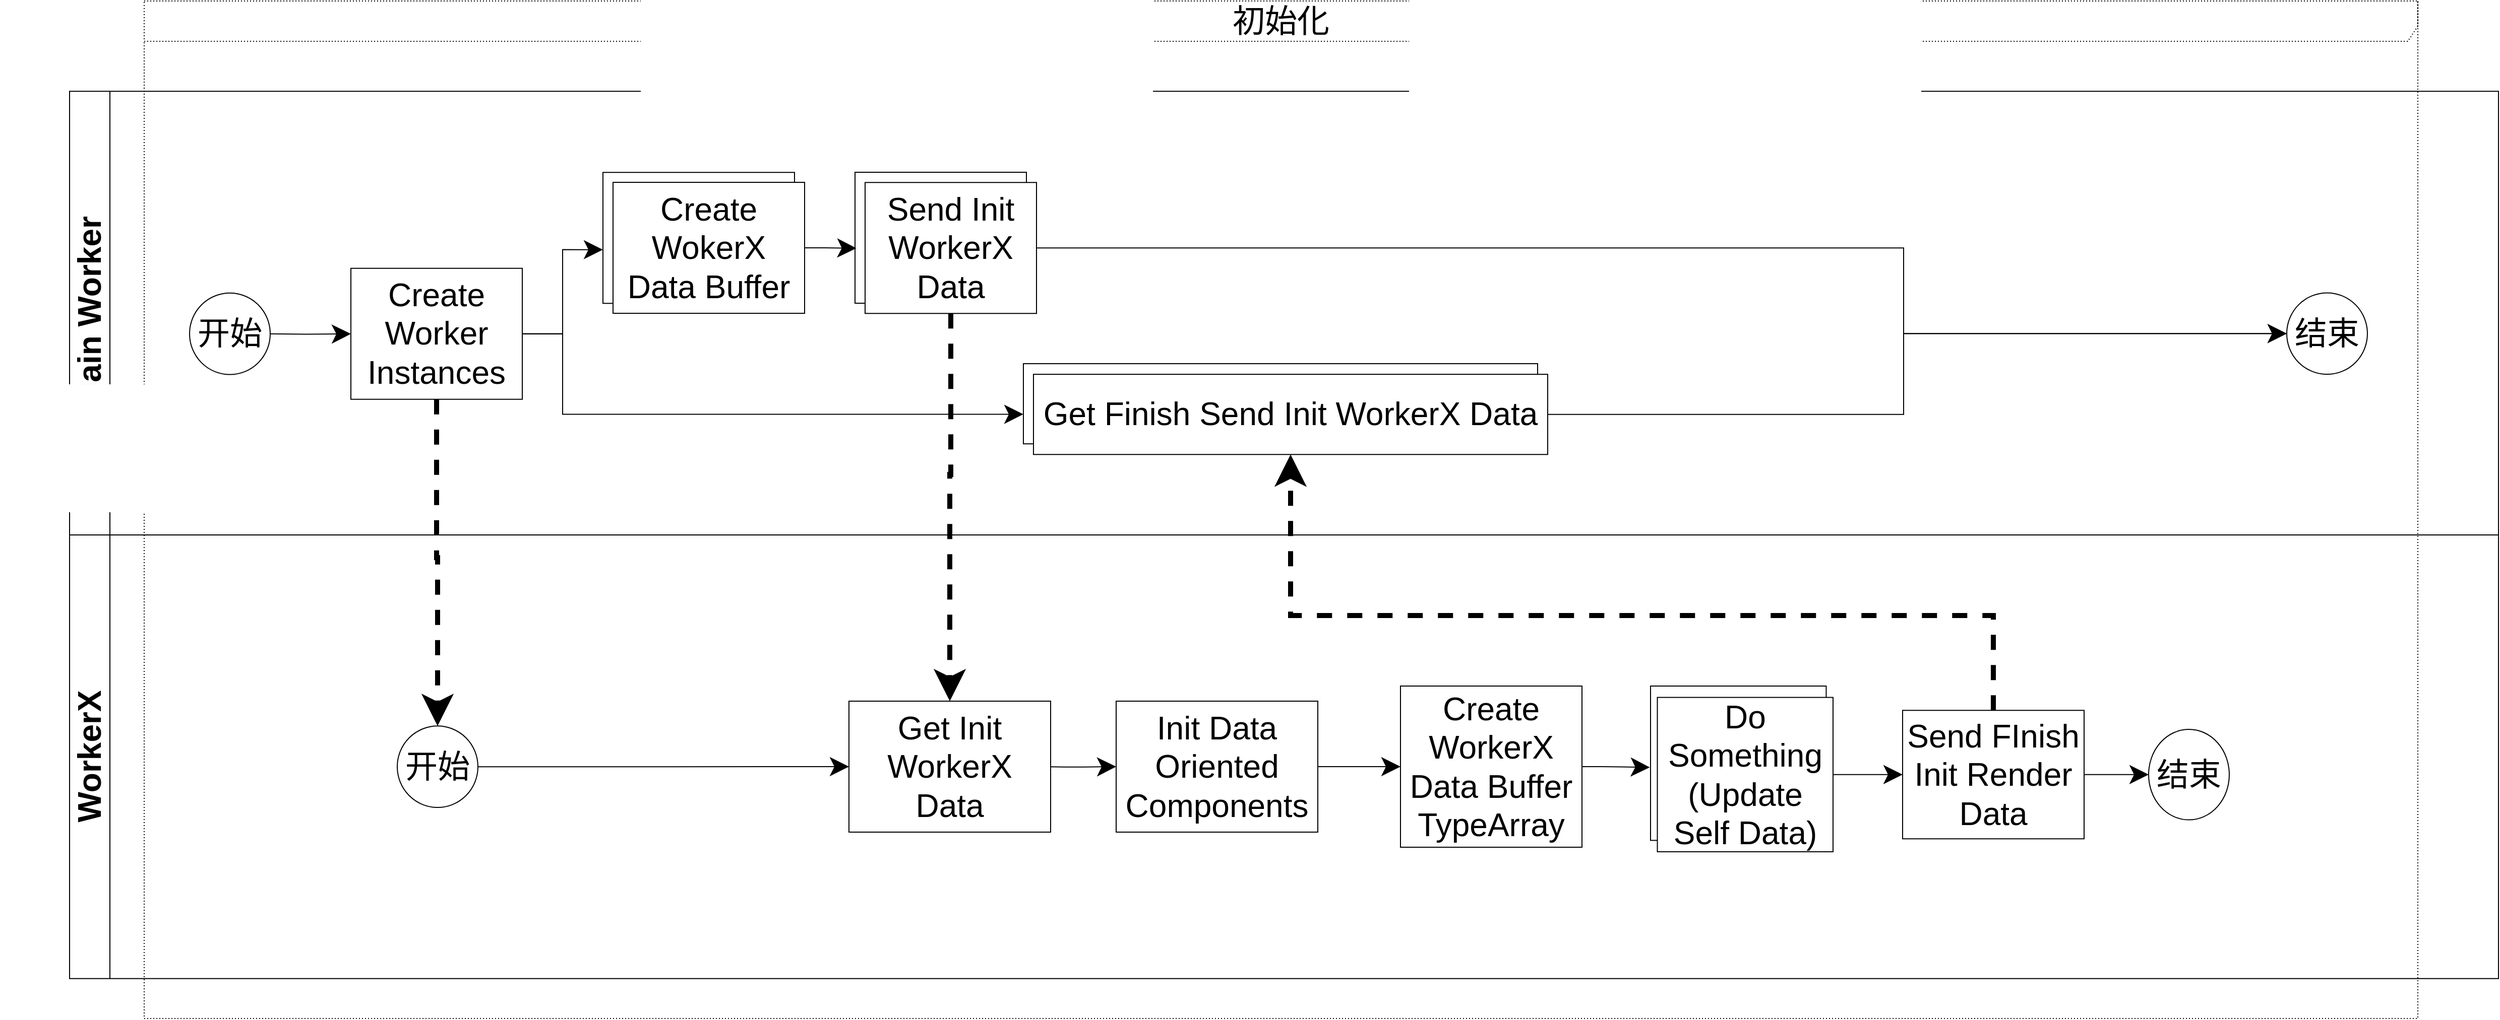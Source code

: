 <mxfile version="14.6.13" type="device"><diagram id="4Sv4jjZ285mxzDoWHh3E" name="第 1 页"><mxGraphModel dx="3204" dy="2589" grid="1" gridSize="10" guides="1" tooltips="1" connect="1" arrows="1" fold="1" page="1" pageScale="1" pageWidth="827" pageHeight="1169" math="0" shadow="0"><root><mxCell id="0"/><mxCell id="1" parent="0"/><mxCell id="YmG36-fwCjceVC0p993v-1" value="&lt;font style=&quot;font-size: 32px&quot;&gt;初始化&lt;/font&gt;" style="shape=umlFrame;whiteSpace=wrap;html=1;width=2437;height=40;fontSize=22;dashed=1;dashPattern=1 2;" vertex="1" parent="1"><mxGeometry x="-565" y="-680" width="2255" height="1010" as="geometry"/></mxCell><mxCell id="YmG36-fwCjceVC0p993v-2" value="&lt;font style=&quot;font-size: 32px&quot;&gt;Main Worker&lt;/font&gt;" style="swimlane;html=1;childLayout=stackLayout;resizeParent=1;resizeParentMax=0;horizontal=0;startSize=40;horizontalStack=0;fontSize=22;" vertex="1" parent="1"><mxGeometry x="-639" y="-590.42" width="2409" height="440.42" as="geometry"><mxRectangle x="120" y="120" width="30" height="50" as="alternateBounds"/></mxGeometry></mxCell><mxCell id="YmG36-fwCjceVC0p993v-3" style="edgeStyle=orthogonalEdgeStyle;rounded=0;orthogonalLoop=1;jettySize=auto;html=1;endArrow=classic;endFill=1;fontSize=22;" edge="1" parent="1"><mxGeometry relative="1" as="geometry"><mxPoint x="-700.0" y="-400.63" as="sourcePoint"/><mxPoint x="-699.966" y="-400.63" as="targetPoint"/></mxGeometry></mxCell><mxCell id="YmG36-fwCjceVC0p993v-4" value="开始" style="ellipse;whiteSpace=wrap;html=1;fontSize=32;" vertex="1" parent="1"><mxGeometry x="-520" y="-390.07" width="80" height="80.83" as="geometry"/></mxCell><mxCell id="YmG36-fwCjceVC0p993v-5" value="" style="edgeStyle=orthogonalEdgeStyle;rounded=0;orthogonalLoop=1;jettySize=auto;html=1;fontSize=32;endSize=16;startSize=16;" edge="1" parent="1" target="YmG36-fwCjceVC0p993v-11"><mxGeometry relative="1" as="geometry"><mxPoint x="-440.0" y="-349.66" as="sourcePoint"/></mxGeometry></mxCell><mxCell id="YmG36-fwCjceVC0p993v-6" value="" style="edgeStyle=orthogonalEdgeStyle;rounded=0;orthogonalLoop=1;jettySize=auto;html=1;fontSize=32;endSize=16;startSize=16;entryX=0;entryY=0.59;entryDx=0;entryDy=0;entryPerimeter=0;" edge="1" parent="1" source="YmG36-fwCjceVC0p993v-11" target="YmG36-fwCjceVC0p993v-14"><mxGeometry relative="1" as="geometry"><Array as="points"><mxPoint x="-150" y="-350"/><mxPoint x="-150" y="-433"/></Array></mxGeometry></mxCell><mxCell id="YmG36-fwCjceVC0p993v-7" style="edgeStyle=orthogonalEdgeStyle;rounded=0;orthogonalLoop=1;jettySize=auto;html=1;startSize=16;endSize=16;entryX=0;entryY=0.631;entryDx=0;entryDy=0;entryPerimeter=0;" edge="1" parent="1" source="YmG36-fwCjceVC0p993v-11" target="YmG36-fwCjceVC0p993v-64"><mxGeometry relative="1" as="geometry"><mxPoint x="300" y="-270" as="targetPoint"/><Array as="points"><mxPoint x="-150" y="-350"/><mxPoint x="-150" y="-270"/></Array></mxGeometry></mxCell><mxCell id="YmG36-fwCjceVC0p993v-70" style="edgeStyle=orthogonalEdgeStyle;rounded=0;orthogonalLoop=1;jettySize=auto;html=1;startSize=16;endSize=16;dashed=1;strokeWidth=5;" edge="1" parent="1" source="YmG36-fwCjceVC0p993v-11" target="YmG36-fwCjceVC0p993v-56"><mxGeometry relative="1" as="geometry"/></mxCell><mxCell id="YmG36-fwCjceVC0p993v-11" value="Create Worker Instances" style="whiteSpace=wrap;html=1;fontSize=32;" vertex="1" parent="1"><mxGeometry x="-360" y="-414.65" width="170" height="130" as="geometry"/></mxCell><mxCell id="YmG36-fwCjceVC0p993v-15" value="&lt;font style=&quot;font-size: 32px&quot;&gt;WorkerX&lt;/font&gt;" style="swimlane;html=1;childLayout=stackLayout;resizeParent=1;resizeParentMax=0;horizontal=0;startSize=40;horizontalStack=0;fontSize=22;" vertex="1" parent="1"><mxGeometry x="-639" y="-150" width="2409" height="440.42" as="geometry"><mxRectangle x="120" y="120" width="30" height="50" as="alternateBounds"/></mxGeometry></mxCell><mxCell id="YmG36-fwCjceVC0p993v-17" style="edgeStyle=orthogonalEdgeStyle;rounded=0;orthogonalLoop=1;jettySize=auto;html=1;entryX=0;entryY=0.5;entryDx=0;entryDy=0;startSize=16;endSize=16;exitX=1;exitY=0.5;exitDx=0;exitDy=0;" edge="1" parent="1" source="YmG36-fwCjceVC0p993v-18" target="YmG36-fwCjceVC0p993v-31"><mxGeometry relative="1" as="geometry"><Array as="points"><mxPoint x="1180" y="-270"/><mxPoint x="1180" y="-350"/></Array></mxGeometry></mxCell><mxCell id="YmG36-fwCjceVC0p993v-22" style="edgeStyle=orthogonalEdgeStyle;rounded=0;orthogonalLoop=1;jettySize=auto;html=1;entryX=0.5;entryY=0;entryDx=0;entryDy=0;startSize=16;endSize=16;jumpStyle=none;dashed=1;strokeWidth=5;" edge="1" parent="1" source="YmG36-fwCjceVC0p993v-23" target="YmG36-fwCjceVC0p993v-57"><mxGeometry relative="1" as="geometry"><mxPoint x="476" y="-91.86" as="targetPoint"/><Array as="points"><mxPoint x="235" y="-210"/><mxPoint x="234" y="-72"/></Array></mxGeometry></mxCell><mxCell id="YmG36-fwCjceVC0p993v-24" style="edgeStyle=orthogonalEdgeStyle;rounded=0;orthogonalLoop=1;jettySize=auto;html=1;entryX=0;entryY=0.5;entryDx=0;entryDy=0;startSize=16;endSize=16;exitX=1;exitY=0.5;exitDx=0;exitDy=0;" edge="1" parent="1" source="YmG36-fwCjceVC0p993v-23" target="YmG36-fwCjceVC0p993v-31"><mxGeometry relative="1" as="geometry"><Array as="points"><mxPoint x="1180" y="-435"/><mxPoint x="1180" y="-350"/></Array><mxPoint x="810" y="-494.833" as="sourcePoint"/></mxGeometry></mxCell><mxCell id="YmG36-fwCjceVC0p993v-31" value="结束" style="ellipse;whiteSpace=wrap;html=1;fontSize=32;" vertex="1" parent="1"><mxGeometry x="1560" y="-390.27" width="80" height="80.83" as="geometry"/></mxCell><mxCell id="YmG36-fwCjceVC0p993v-32" style="edgeStyle=orthogonalEdgeStyle;rounded=0;orthogonalLoop=1;jettySize=auto;html=1;endArrow=classic;endFill=1;fontSize=22;" edge="1" parent="1"><mxGeometry relative="1" as="geometry"><mxPoint x="-690.0" y="-45.62" as="sourcePoint"/><mxPoint x="-689.966" y="-45.62" as="targetPoint"/></mxGeometry></mxCell><mxCell id="YmG36-fwCjceVC0p993v-33" style="edgeStyle=orthogonalEdgeStyle;rounded=1;jumpStyle=none;orthogonalLoop=1;jettySize=auto;html=1;entryX=0;entryY=0.5;entryDx=0;entryDy=0;startSize=16;endSize=16;strokeWidth=1;" edge="1" parent="1" target="YmG36-fwCjceVC0p993v-35"><mxGeometry relative="1" as="geometry"><mxPoint x="325" y="80.0" as="sourcePoint"/></mxGeometry></mxCell><mxCell id="YmG36-fwCjceVC0p993v-34" value="" style="edgeStyle=orthogonalEdgeStyle;rounded=1;jumpStyle=none;orthogonalLoop=1;jettySize=auto;html=1;startSize=16;endSize=16;strokeWidth=1;" edge="1" parent="1" source="YmG36-fwCjceVC0p993v-35" target="YmG36-fwCjceVC0p993v-37"><mxGeometry relative="1" as="geometry"/></mxCell><mxCell id="YmG36-fwCjceVC0p993v-35" value="Init Data Oriented Components" style="whiteSpace=wrap;html=1;fontSize=32;" vertex="1" parent="1"><mxGeometry x="399" y="15" width="200" height="130" as="geometry"/></mxCell><mxCell id="YmG36-fwCjceVC0p993v-36" value="" style="edgeStyle=orthogonalEdgeStyle;rounded=1;jumpStyle=none;orthogonalLoop=1;jettySize=auto;html=1;startSize=16;endSize=16;strokeWidth=1;entryX=-0.004;entryY=0.527;entryDx=0;entryDy=0;entryPerimeter=0;" edge="1" parent="1" source="YmG36-fwCjceVC0p993v-37" target="YmG36-fwCjceVC0p993v-68"><mxGeometry relative="1" as="geometry"/></mxCell><mxCell id="YmG36-fwCjceVC0p993v-37" value="Create WorkerX Data Buffer TypeArray" style="whiteSpace=wrap;html=1;fontSize=32;" vertex="1" parent="1"><mxGeometry x="681" width="180" height="160" as="geometry"/></mxCell><mxCell id="YmG36-fwCjceVC0p993v-42" style="edgeStyle=orthogonalEdgeStyle;rounded=0;jumpStyle=none;orthogonalLoop=1;jettySize=auto;html=1;startSize=16;endSize=16;strokeWidth=1;" edge="1" parent="1" source="YmG36-fwCjceVC0p993v-44" target="YmG36-fwCjceVC0p993v-45"><mxGeometry relative="1" as="geometry"/></mxCell><mxCell id="YmG36-fwCjceVC0p993v-43" style="edgeStyle=orthogonalEdgeStyle;rounded=0;jumpStyle=arc;orthogonalLoop=1;jettySize=auto;html=1;startSize=16;endSize=16;strokeWidth=5;dashed=1;exitX=0.5;exitY=0;exitDx=0;exitDy=0;entryX=0.5;entryY=1;entryDx=0;entryDy=0;" edge="1" parent="1" source="YmG36-fwCjceVC0p993v-44" target="YmG36-fwCjceVC0p993v-18"><mxGeometry relative="1" as="geometry"><mxPoint x="180" y="-310" as="targetPoint"/><Array as="points"><mxPoint x="1269" y="-70"/><mxPoint x="572" y="-70"/></Array></mxGeometry></mxCell><mxCell id="YmG36-fwCjceVC0p993v-44" value="Send FInish Init Render Data" style="whiteSpace=wrap;html=1;fontSize=32;" vertex="1" parent="1"><mxGeometry x="1179" y="24.14" width="180" height="127.5" as="geometry"/></mxCell><mxCell id="YmG36-fwCjceVC0p993v-45" value="结束" style="ellipse;whiteSpace=wrap;html=1;fontSize=32;" vertex="1" parent="1"><mxGeometry x="1423" y="42.99" width="80" height="89.81" as="geometry"/></mxCell><mxCell id="YmG36-fwCjceVC0p993v-55" style="edgeStyle=orthogonalEdgeStyle;rounded=1;jumpStyle=none;orthogonalLoop=1;jettySize=auto;html=1;startSize=16;endSize=16;strokeWidth=1;" edge="1" parent="1" source="YmG36-fwCjceVC0p993v-56" target="YmG36-fwCjceVC0p993v-57"><mxGeometry relative="1" as="geometry"/></mxCell><mxCell id="YmG36-fwCjceVC0p993v-56" value="开始" style="ellipse;whiteSpace=wrap;html=1;fontSize=32;" vertex="1" parent="1"><mxGeometry x="-314" y="39.67" width="80" height="80.83" as="geometry"/></mxCell><mxCell id="YmG36-fwCjceVC0p993v-57" value="Get Init WorkerX Data" style="whiteSpace=wrap;html=1;fontSize=32;" vertex="1" parent="1"><mxGeometry x="134" y="15" width="200" height="130" as="geometry"/></mxCell><mxCell id="YmG36-fwCjceVC0p993v-63" value="" style="group" vertex="1" connectable="0" parent="1"><mxGeometry x="140" y="-510" width="180" height="140.14" as="geometry"/></mxCell><mxCell id="YmG36-fwCjceVC0p993v-62" value="" style="whiteSpace=wrap;html=1;fontSize=32;" vertex="1" parent="YmG36-fwCjceVC0p993v-63"><mxGeometry width="170" height="130" as="geometry"/></mxCell><mxCell id="YmG36-fwCjceVC0p993v-23" value="Send Init WorkerX Data" style="whiteSpace=wrap;html=1;fontSize=32;" vertex="1" parent="YmG36-fwCjceVC0p993v-63"><mxGeometry x="10" y="10.14" width="170" height="130" as="geometry"/></mxCell><mxCell id="YmG36-fwCjceVC0p993v-65" value="" style="group" vertex="1" connectable="0" parent="1"><mxGeometry x="307" y="-320" width="520" height="90.14" as="geometry"/></mxCell><mxCell id="YmG36-fwCjceVC0p993v-64" value="" style="whiteSpace=wrap;html=1;fontSize=32;" vertex="1" parent="YmG36-fwCjceVC0p993v-65"><mxGeometry width="510" height="79.58" as="geometry"/></mxCell><mxCell id="YmG36-fwCjceVC0p993v-18" value="Get Finish Send Init WorkerX Data" style="whiteSpace=wrap;html=1;fontSize=32;" vertex="1" parent="YmG36-fwCjceVC0p993v-65"><mxGeometry x="10" y="10.56" width="510" height="79.58" as="geometry"/></mxCell><mxCell id="YmG36-fwCjceVC0p993v-66" value="" style="group" vertex="1" connectable="0" parent="1"><mxGeometry x="-110" y="-509.86" width="200" height="139.86" as="geometry"/></mxCell><mxCell id="YmG36-fwCjceVC0p993v-14" value="" style="whiteSpace=wrap;html=1;fontSize=32;" vertex="1" parent="YmG36-fwCjceVC0p993v-66"><mxGeometry width="190" height="130" as="geometry"/></mxCell><mxCell id="YmG36-fwCjceVC0p993v-61" value="Create WokerX Data Buffer" style="whiteSpace=wrap;html=1;fontSize=32;" vertex="1" parent="YmG36-fwCjceVC0p993v-66"><mxGeometry x="10" y="9.86" width="190" height="130" as="geometry"/></mxCell><mxCell id="YmG36-fwCjceVC0p993v-67" style="edgeStyle=orthogonalEdgeStyle;rounded=0;orthogonalLoop=1;jettySize=auto;html=1;entryX=0.008;entryY=0.58;entryDx=0;entryDy=0;endSize=16;startSize=16;entryPerimeter=0;" edge="1" parent="1" source="YmG36-fwCjceVC0p993v-61" target="YmG36-fwCjceVC0p993v-62"><mxGeometry relative="1" as="geometry"/></mxCell><mxCell id="YmG36-fwCjceVC0p993v-69" value="" style="group" vertex="1" connectable="0" parent="1"><mxGeometry x="929" width="181" height="164.5" as="geometry"/></mxCell><mxCell id="YmG36-fwCjceVC0p993v-68" value="" style="whiteSpace=wrap;html=1;fontSize=32;" vertex="1" parent="YmG36-fwCjceVC0p993v-69"><mxGeometry width="174.225" height="153.211" as="geometry"/></mxCell><mxCell id="YmG36-fwCjceVC0p993v-39" value="Do Something&lt;br&gt;(Update Self Data)" style="whiteSpace=wrap;html=1;fontSize=32;" vertex="1" parent="YmG36-fwCjceVC0p993v-69"><mxGeometry x="6.775" y="11.289" width="174.225" height="153.211" as="geometry"/></mxCell><mxCell id="YmG36-fwCjceVC0p993v-71" style="edgeStyle=orthogonalEdgeStyle;rounded=0;orthogonalLoop=1;jettySize=auto;html=1;entryX=0;entryY=0.5;entryDx=0;entryDy=0;startSize=16;endSize=16;strokeWidth=1;" edge="1" parent="1" source="YmG36-fwCjceVC0p993v-39" target="YmG36-fwCjceVC0p993v-44"><mxGeometry relative="1" as="geometry"/></mxCell></root></mxGraphModel></diagram></mxfile>